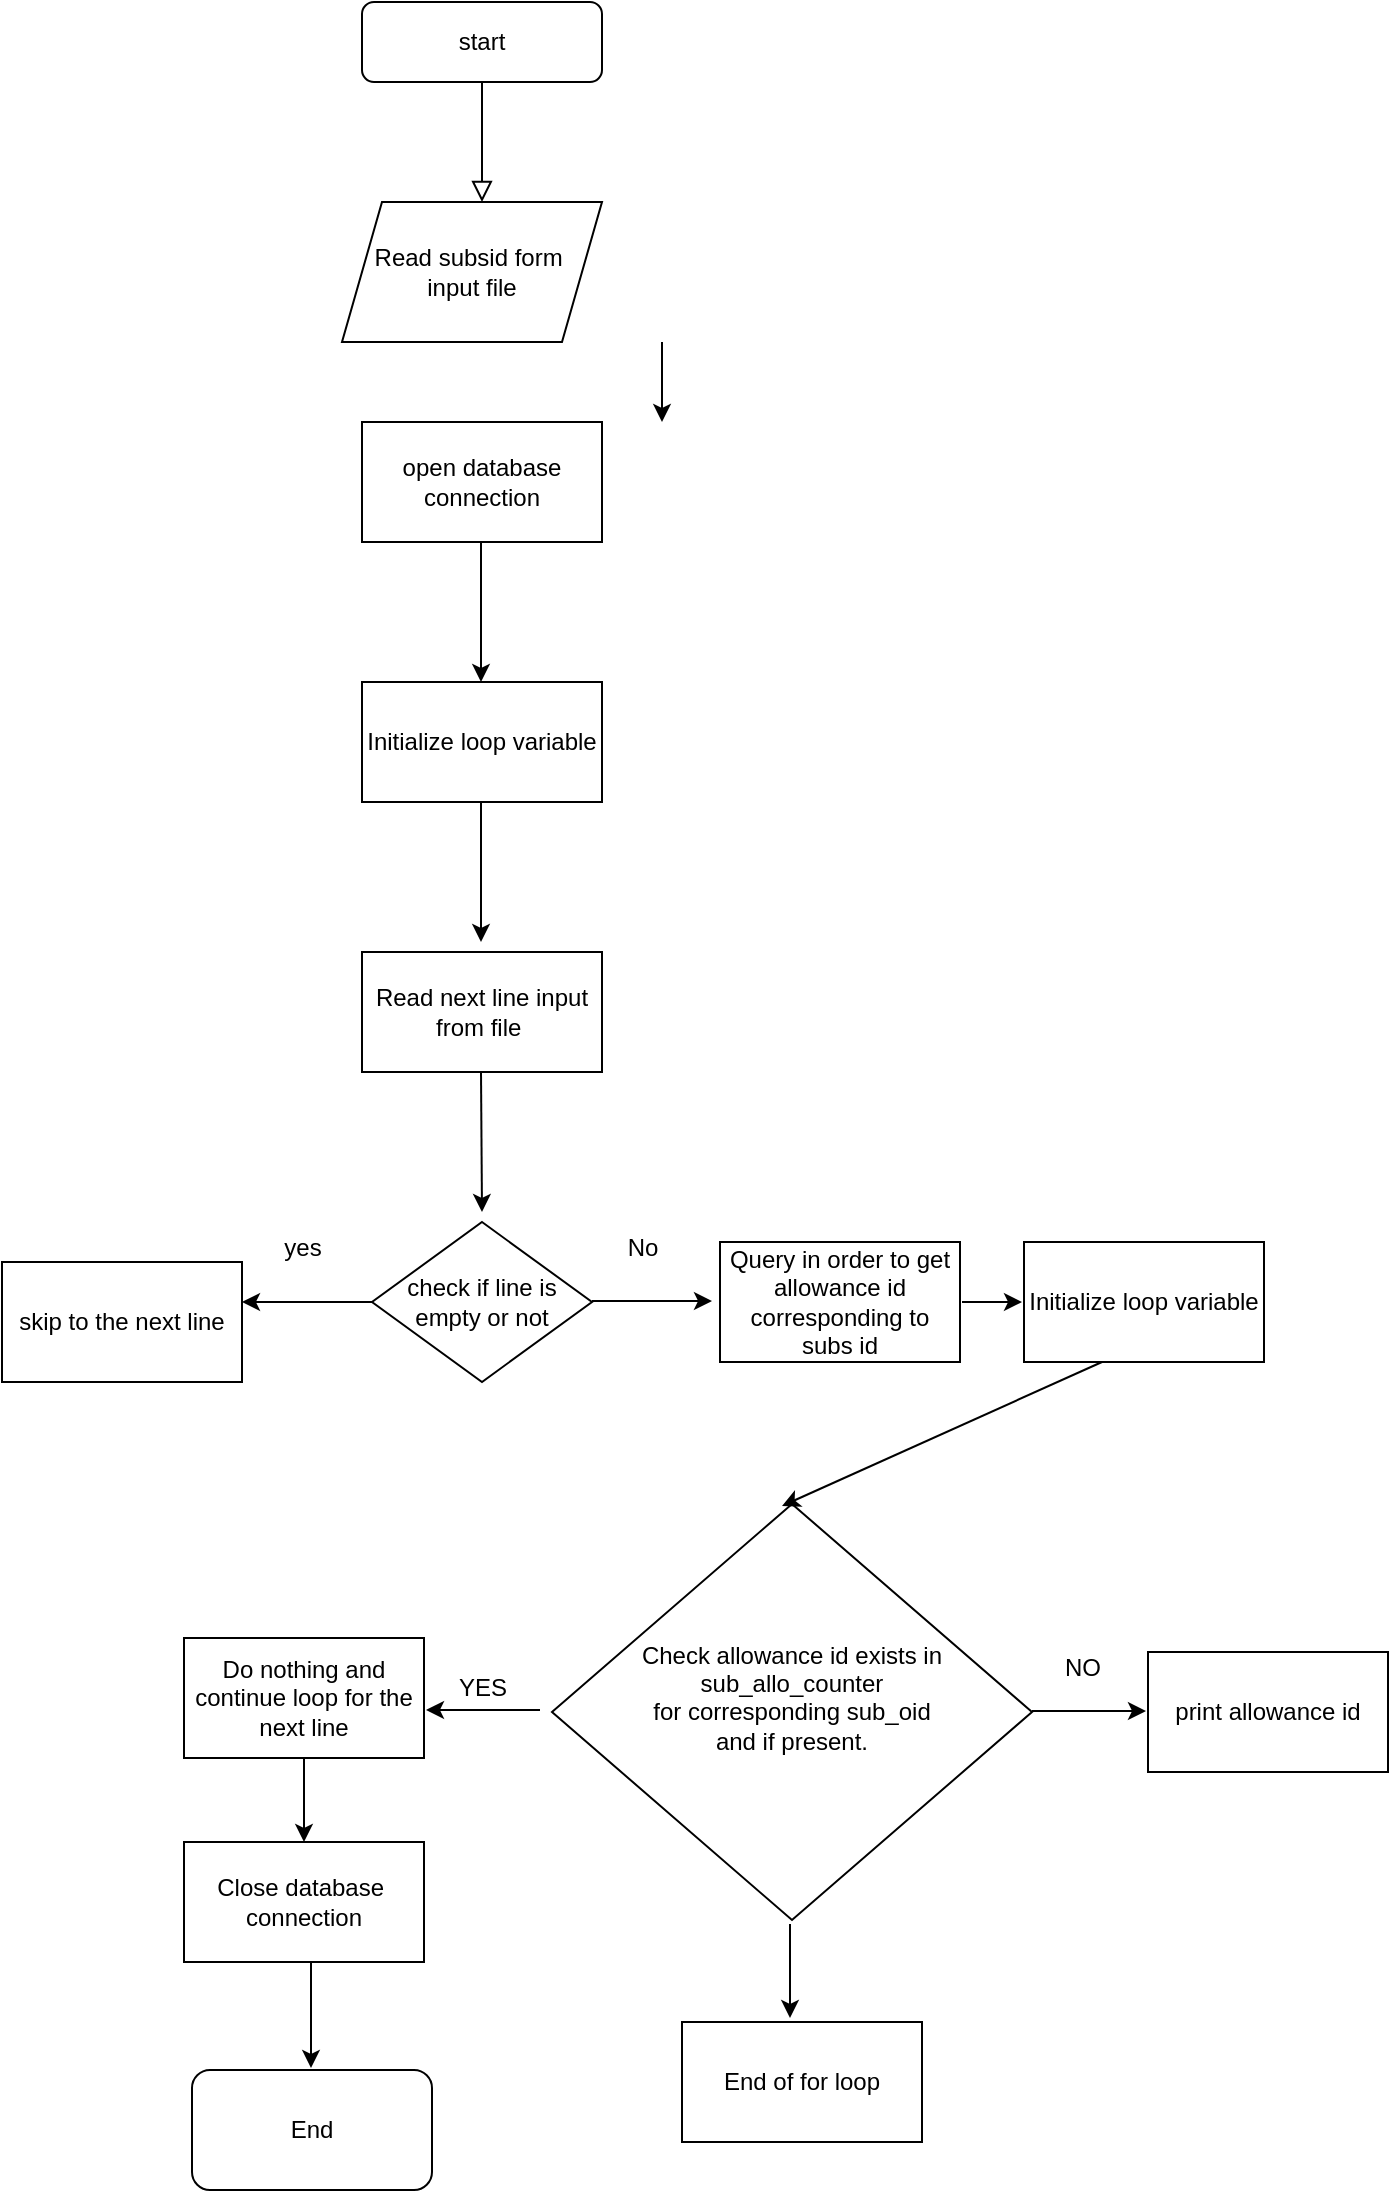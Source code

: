 <mxfile version="24.3.1" type="github">
  <diagram id="C5RBs43oDa-KdzZeNtuy" name="Page-1">
    <mxGraphModel dx="1707" dy="470" grid="1" gridSize="10" guides="1" tooltips="1" connect="1" arrows="1" fold="1" page="1" pageScale="1" pageWidth="827" pageHeight="1169" math="0" shadow="0">
      <root>
        <mxCell id="WIyWlLk6GJQsqaUBKTNV-0" />
        <mxCell id="WIyWlLk6GJQsqaUBKTNV-1" parent="WIyWlLk6GJQsqaUBKTNV-0" />
        <mxCell id="WIyWlLk6GJQsqaUBKTNV-2" value="" style="rounded=0;html=1;jettySize=auto;orthogonalLoop=1;fontSize=11;endArrow=block;endFill=0;endSize=8;strokeWidth=1;shadow=0;labelBackgroundColor=none;edgeStyle=orthogonalEdgeStyle;" parent="WIyWlLk6GJQsqaUBKTNV-1" source="WIyWlLk6GJQsqaUBKTNV-3" edge="1">
          <mxGeometry relative="1" as="geometry">
            <mxPoint x="220" y="180" as="targetPoint" />
          </mxGeometry>
        </mxCell>
        <mxCell id="WIyWlLk6GJQsqaUBKTNV-3" value="start" style="rounded=1;whiteSpace=wrap;html=1;fontSize=12;glass=0;strokeWidth=1;shadow=0;" parent="WIyWlLk6GJQsqaUBKTNV-1" vertex="1">
          <mxGeometry x="160" y="80" width="120" height="40" as="geometry" />
        </mxCell>
        <mxCell id="x0XarADRImUlEt6LpwKz-1" value="Read subsid form&amp;nbsp;&lt;div&gt;input file&lt;/div&gt;" style="shape=parallelogram;perimeter=parallelogramPerimeter;whiteSpace=wrap;html=1;fixedSize=1;" parent="WIyWlLk6GJQsqaUBKTNV-1" vertex="1">
          <mxGeometry x="150" y="180" width="130" height="70" as="geometry" />
        </mxCell>
        <mxCell id="x0XarADRImUlEt6LpwKz-3" value="open database connection" style="rounded=0;whiteSpace=wrap;html=1;" parent="WIyWlLk6GJQsqaUBKTNV-1" vertex="1">
          <mxGeometry x="160" y="290" width="120" height="60" as="geometry" />
        </mxCell>
        <mxCell id="x0XarADRImUlEt6LpwKz-6" value="" style="endArrow=classic;html=1;rounded=0;" parent="WIyWlLk6GJQsqaUBKTNV-1" edge="1">
          <mxGeometry width="50" height="50" relative="1" as="geometry">
            <mxPoint x="219.5" y="350" as="sourcePoint" />
            <mxPoint x="219.5" y="420" as="targetPoint" />
          </mxGeometry>
        </mxCell>
        <mxCell id="x0XarADRImUlEt6LpwKz-7" value="Initialize loop variable" style="rounded=0;whiteSpace=wrap;html=1;" parent="WIyWlLk6GJQsqaUBKTNV-1" vertex="1">
          <mxGeometry x="160" y="420" width="120" height="60" as="geometry" />
        </mxCell>
        <mxCell id="x0XarADRImUlEt6LpwKz-8" value="" style="endArrow=classic;html=1;rounded=0;" parent="WIyWlLk6GJQsqaUBKTNV-1" edge="1">
          <mxGeometry width="50" height="50" relative="1" as="geometry">
            <mxPoint x="219.5" y="480" as="sourcePoint" />
            <mxPoint x="219.5" y="550" as="targetPoint" />
          </mxGeometry>
        </mxCell>
        <mxCell id="x0XarADRImUlEt6LpwKz-9" value="Read next line input from file&amp;nbsp;" style="rounded=0;whiteSpace=wrap;html=1;" parent="WIyWlLk6GJQsqaUBKTNV-1" vertex="1">
          <mxGeometry x="160" y="555" width="120" height="60" as="geometry" />
        </mxCell>
        <mxCell id="x0XarADRImUlEt6LpwKz-10" value="" style="endArrow=classic;html=1;rounded=0;" parent="WIyWlLk6GJQsqaUBKTNV-1" edge="1">
          <mxGeometry width="50" height="50" relative="1" as="geometry">
            <mxPoint x="219.5" y="615" as="sourcePoint" />
            <mxPoint x="220" y="685" as="targetPoint" />
          </mxGeometry>
        </mxCell>
        <mxCell id="x0XarADRImUlEt6LpwKz-11" value="check if line is empty or not" style="rhombus;whiteSpace=wrap;html=1;" parent="WIyWlLk6GJQsqaUBKTNV-1" vertex="1">
          <mxGeometry x="165" y="690" width="110" height="80" as="geometry" />
        </mxCell>
        <mxCell id="x0XarADRImUlEt6LpwKz-15" value="" style="endArrow=classic;html=1;rounded=0;" parent="WIyWlLk6GJQsqaUBKTNV-1" edge="1">
          <mxGeometry width="50" height="50" relative="1" as="geometry">
            <mxPoint x="165" y="730" as="sourcePoint" />
            <mxPoint x="100" y="730" as="targetPoint" />
          </mxGeometry>
        </mxCell>
        <mxCell id="x0XarADRImUlEt6LpwKz-16" value="yes" style="text;html=1;align=center;verticalAlign=middle;resizable=0;points=[];autosize=1;strokeColor=none;fillColor=none;" parent="WIyWlLk6GJQsqaUBKTNV-1" vertex="1">
          <mxGeometry x="110" y="688" width="40" height="30" as="geometry" />
        </mxCell>
        <mxCell id="x0XarADRImUlEt6LpwKz-17" value="skip to the next line" style="rounded=0;whiteSpace=wrap;html=1;" parent="WIyWlLk6GJQsqaUBKTNV-1" vertex="1">
          <mxGeometry x="-20" y="710" width="120" height="60" as="geometry" />
        </mxCell>
        <mxCell id="x0XarADRImUlEt6LpwKz-22" value="" style="endArrow=classic;html=1;rounded=0;" parent="WIyWlLk6GJQsqaUBKTNV-1" edge="1">
          <mxGeometry width="50" height="50" relative="1" as="geometry">
            <mxPoint x="275" y="729.5" as="sourcePoint" />
            <mxPoint x="335" y="729.5" as="targetPoint" />
            <Array as="points" />
          </mxGeometry>
        </mxCell>
        <mxCell id="x0XarADRImUlEt6LpwKz-23" value="Query in order to get allowance id corresponding to subs id" style="rounded=0;whiteSpace=wrap;html=1;" parent="WIyWlLk6GJQsqaUBKTNV-1" vertex="1">
          <mxGeometry x="339" y="700" width="120" height="60" as="geometry" />
        </mxCell>
        <mxCell id="x0XarADRImUlEt6LpwKz-24" value="No" style="text;html=1;align=center;verticalAlign=middle;resizable=0;points=[];autosize=1;strokeColor=none;fillColor=none;" parent="WIyWlLk6GJQsqaUBKTNV-1" vertex="1">
          <mxGeometry x="280" y="688" width="40" height="30" as="geometry" />
        </mxCell>
        <mxCell id="x0XarADRImUlEt6LpwKz-28" value="Check allowance id exists in&lt;div&gt;sub_allo_counter&lt;/div&gt;&lt;div&gt;for corresponding sub_oid&lt;/div&gt;&lt;div&gt;and if present.&lt;/div&gt;&lt;div&gt;&lt;br&gt;&lt;/div&gt;" style="rhombus;whiteSpace=wrap;html=1;" parent="WIyWlLk6GJQsqaUBKTNV-1" vertex="1">
          <mxGeometry x="255" y="831" width="240" height="208" as="geometry" />
        </mxCell>
        <mxCell id="x0XarADRImUlEt6LpwKz-29" value="" style="endArrow=classic;html=1;rounded=0;" parent="WIyWlLk6GJQsqaUBKTNV-1" edge="1">
          <mxGeometry width="50" height="50" relative="1" as="geometry">
            <mxPoint x="249" y="934" as="sourcePoint" />
            <mxPoint x="192" y="934" as="targetPoint" />
            <Array as="points">
              <mxPoint x="212" y="934" />
            </Array>
          </mxGeometry>
        </mxCell>
        <mxCell id="Qe9YPick1gmmAKSnKSvn-0" value="" style="edgeStyle=orthogonalEdgeStyle;rounded=0;orthogonalLoop=1;jettySize=auto;html=1;" edge="1" parent="WIyWlLk6GJQsqaUBKTNV-1" source="x0XarADRImUlEt6LpwKz-31" target="x0XarADRImUlEt6LpwKz-41">
          <mxGeometry relative="1" as="geometry" />
        </mxCell>
        <mxCell id="x0XarADRImUlEt6LpwKz-31" value="Do nothing and continue loop for the next line" style="rounded=0;whiteSpace=wrap;html=1;" parent="WIyWlLk6GJQsqaUBKTNV-1" vertex="1">
          <mxGeometry x="71" y="898" width="120" height="60" as="geometry" />
        </mxCell>
        <mxCell id="x0XarADRImUlEt6LpwKz-32" value="print allowance id" style="rounded=0;whiteSpace=wrap;html=1;" parent="WIyWlLk6GJQsqaUBKTNV-1" vertex="1">
          <mxGeometry x="553" y="905" width="120" height="60" as="geometry" />
        </mxCell>
        <mxCell id="x0XarADRImUlEt6LpwKz-33" value="" style="endArrow=classic;html=1;rounded=0;" parent="WIyWlLk6GJQsqaUBKTNV-1" edge="1">
          <mxGeometry width="50" height="50" relative="1" as="geometry">
            <mxPoint x="495" y="934.5" as="sourcePoint" />
            <mxPoint x="552" y="934.5" as="targetPoint" />
          </mxGeometry>
        </mxCell>
        <mxCell id="x0XarADRImUlEt6LpwKz-37" value="" style="endArrow=classic;html=1;rounded=0;" parent="WIyWlLk6GJQsqaUBKTNV-1" edge="1">
          <mxGeometry width="50" height="50" relative="1" as="geometry">
            <mxPoint x="134.5" y="1060" as="sourcePoint" />
            <mxPoint x="134.5" y="1113" as="targetPoint" />
          </mxGeometry>
        </mxCell>
        <mxCell id="x0XarADRImUlEt6LpwKz-38" value="End" style="rounded=1;whiteSpace=wrap;html=1;" parent="WIyWlLk6GJQsqaUBKTNV-1" vertex="1">
          <mxGeometry x="75" y="1114" width="120" height="60" as="geometry" />
        </mxCell>
        <mxCell id="x0XarADRImUlEt6LpwKz-41" value="Close database&amp;nbsp;&lt;div&gt;connection&lt;/div&gt;" style="rounded=0;whiteSpace=wrap;html=1;" parent="WIyWlLk6GJQsqaUBKTNV-1" vertex="1">
          <mxGeometry x="71" y="1000" width="120" height="60" as="geometry" />
        </mxCell>
        <mxCell id="x0XarADRImUlEt6LpwKz-45" value="NO" style="text;html=1;align=center;verticalAlign=middle;resizable=0;points=[];autosize=1;strokeColor=none;fillColor=none;" parent="WIyWlLk6GJQsqaUBKTNV-1" vertex="1">
          <mxGeometry x="500" y="898" width="40" height="30" as="geometry" />
        </mxCell>
        <mxCell id="x0XarADRImUlEt6LpwKz-46" value="YES" style="text;html=1;align=center;verticalAlign=middle;resizable=0;points=[];autosize=1;strokeColor=none;fillColor=none;" parent="WIyWlLk6GJQsqaUBKTNV-1" vertex="1">
          <mxGeometry x="195" y="908" width="50" height="30" as="geometry" />
        </mxCell>
        <mxCell id="x0XarADRImUlEt6LpwKz-50" value="" style="endArrow=classic;html=1;rounded=0;" parent="WIyWlLk6GJQsqaUBKTNV-1" edge="1">
          <mxGeometry width="50" height="50" relative="1" as="geometry">
            <mxPoint x="460" y="730" as="sourcePoint" />
            <mxPoint x="490" y="730" as="targetPoint" />
          </mxGeometry>
        </mxCell>
        <mxCell id="x0XarADRImUlEt6LpwKz-51" value="Initialize loop variable" style="rounded=0;whiteSpace=wrap;html=1;" parent="WIyWlLk6GJQsqaUBKTNV-1" vertex="1">
          <mxGeometry x="491" y="700" width="120" height="60" as="geometry" />
        </mxCell>
        <mxCell id="x0XarADRImUlEt6LpwKz-52" value="" style="endArrow=classic;html=1;rounded=0;exitX=0.375;exitY=0;exitDx=0;exitDy=0;exitPerimeter=0;" parent="WIyWlLk6GJQsqaUBKTNV-1" edge="1">
          <mxGeometry width="50" height="50" relative="1" as="geometry">
            <mxPoint x="530" y="760" as="sourcePoint" />
            <mxPoint x="370" y="832" as="targetPoint" />
          </mxGeometry>
        </mxCell>
        <mxCell id="Qe9YPick1gmmAKSnKSvn-4" value="End of for loop" style="rounded=0;whiteSpace=wrap;html=1;" vertex="1" parent="WIyWlLk6GJQsqaUBKTNV-1">
          <mxGeometry x="320" y="1090" width="120" height="60" as="geometry" />
        </mxCell>
        <mxCell id="Qe9YPick1gmmAKSnKSvn-5" value="" style="endArrow=classic;html=1;rounded=0;" edge="1" parent="WIyWlLk6GJQsqaUBKTNV-1">
          <mxGeometry width="50" height="50" relative="1" as="geometry">
            <mxPoint x="374" y="1041" as="sourcePoint" />
            <mxPoint x="374" y="1088" as="targetPoint" />
          </mxGeometry>
        </mxCell>
        <mxCell id="Qe9YPick1gmmAKSnKSvn-6" value="" style="endArrow=classic;html=1;rounded=0;" edge="1" parent="WIyWlLk6GJQsqaUBKTNV-1">
          <mxGeometry width="50" height="50" relative="1" as="geometry">
            <mxPoint x="310" y="250" as="sourcePoint" />
            <mxPoint x="310" y="290" as="targetPoint" />
          </mxGeometry>
        </mxCell>
      </root>
    </mxGraphModel>
  </diagram>
</mxfile>
